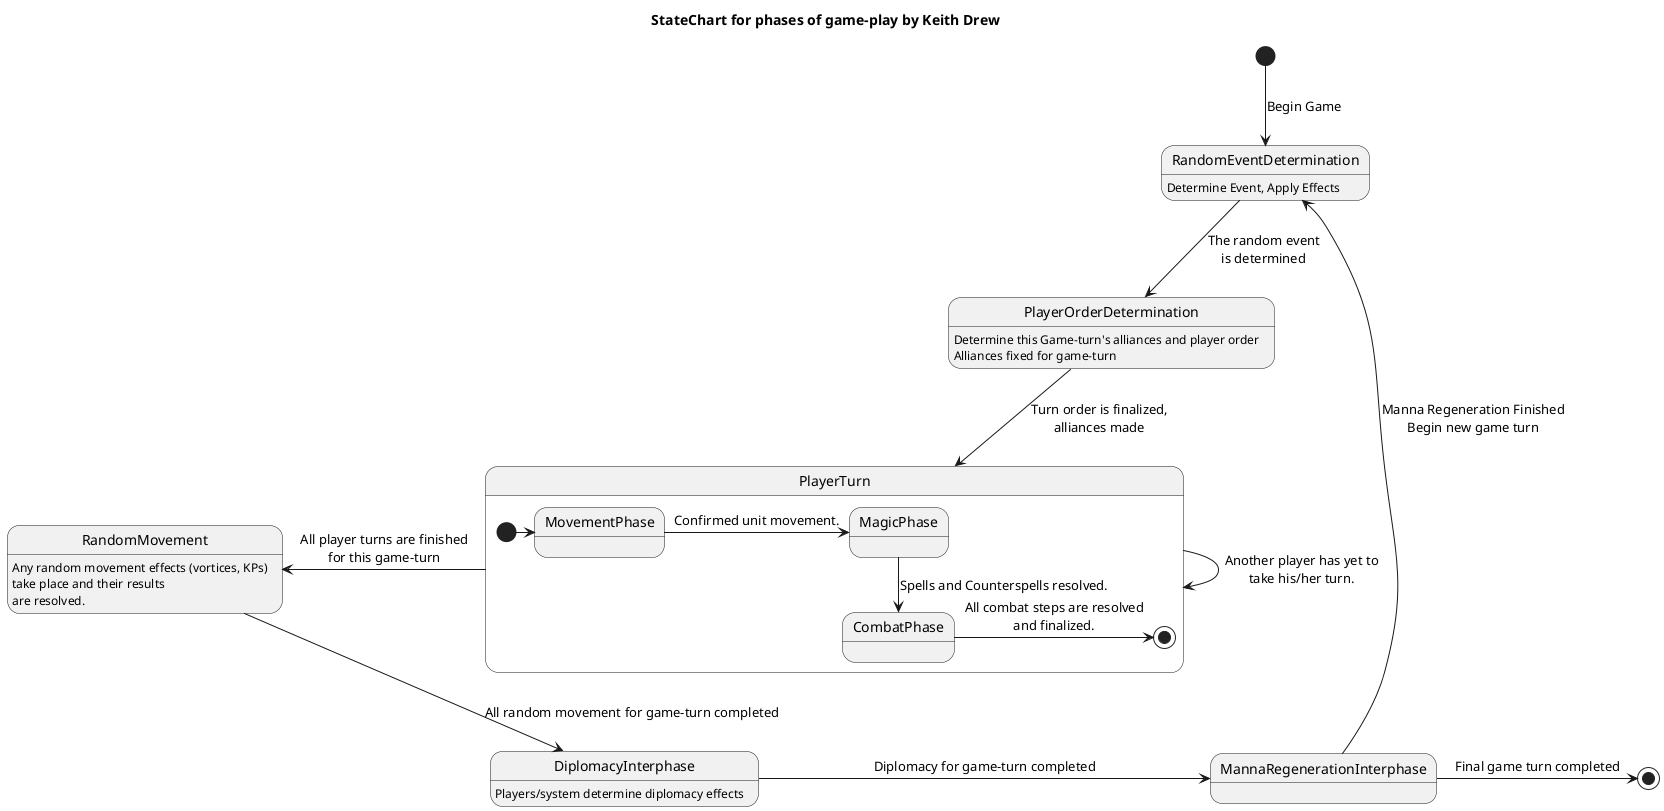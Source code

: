 ' Keith Drew - Statechart for HW 5
' For the general game turn
@startuml
title StateChart for phases of game-play by Keith Drew
[*] --> RandomEventDetermination : Begin Game
RandomEventDetermination : Determine Event, Apply Effects

RandomEventDetermination --> PlayerOrderDetermination : The random event\nis determined
PlayerOrderDetermination : Determine this Game-turn's alliances and player order
PlayerOrderDetermination : Alliances fixed for game-turn

PlayerOrderDetermination -down-> PlayerTurn : Turn order is finalized,\nalliances made 
state PlayerTurn {
[*] -> MovementPhase 
MovementPhase -> MagicPhase : Confirmed unit movement.
MagicPhase -down-> CombatPhase : Spells and Counterspells resolved.
CombatPhase -> [*] : All combat steps are resolved\nand finalized.
} 

PlayerTurn -> PlayerTurn : Another player has yet to\ntake his/her turn.
PlayerTurn -> RandomMovement : All player turns are finished\nfor this game-turn
RandomMovement --> DiplomacyInterphase : All random movement for game-turn completed
RandomMovement : Any random movement effects (vortices, KPs)\ntake place and their results\nare resolved.


DiplomacyInterphase : Players/system determine diplomacy effects
DiplomacyInterphase -> MannaRegenerationInterphase : Diplomacy for game-turn completed
MannaRegenerationInterphase -up-> RandomEventDetermination : Manna Regeneration Finished\nBegin new game turn
MannaRegenerationInterphase -> [*] : Final game turn completed
@enduml